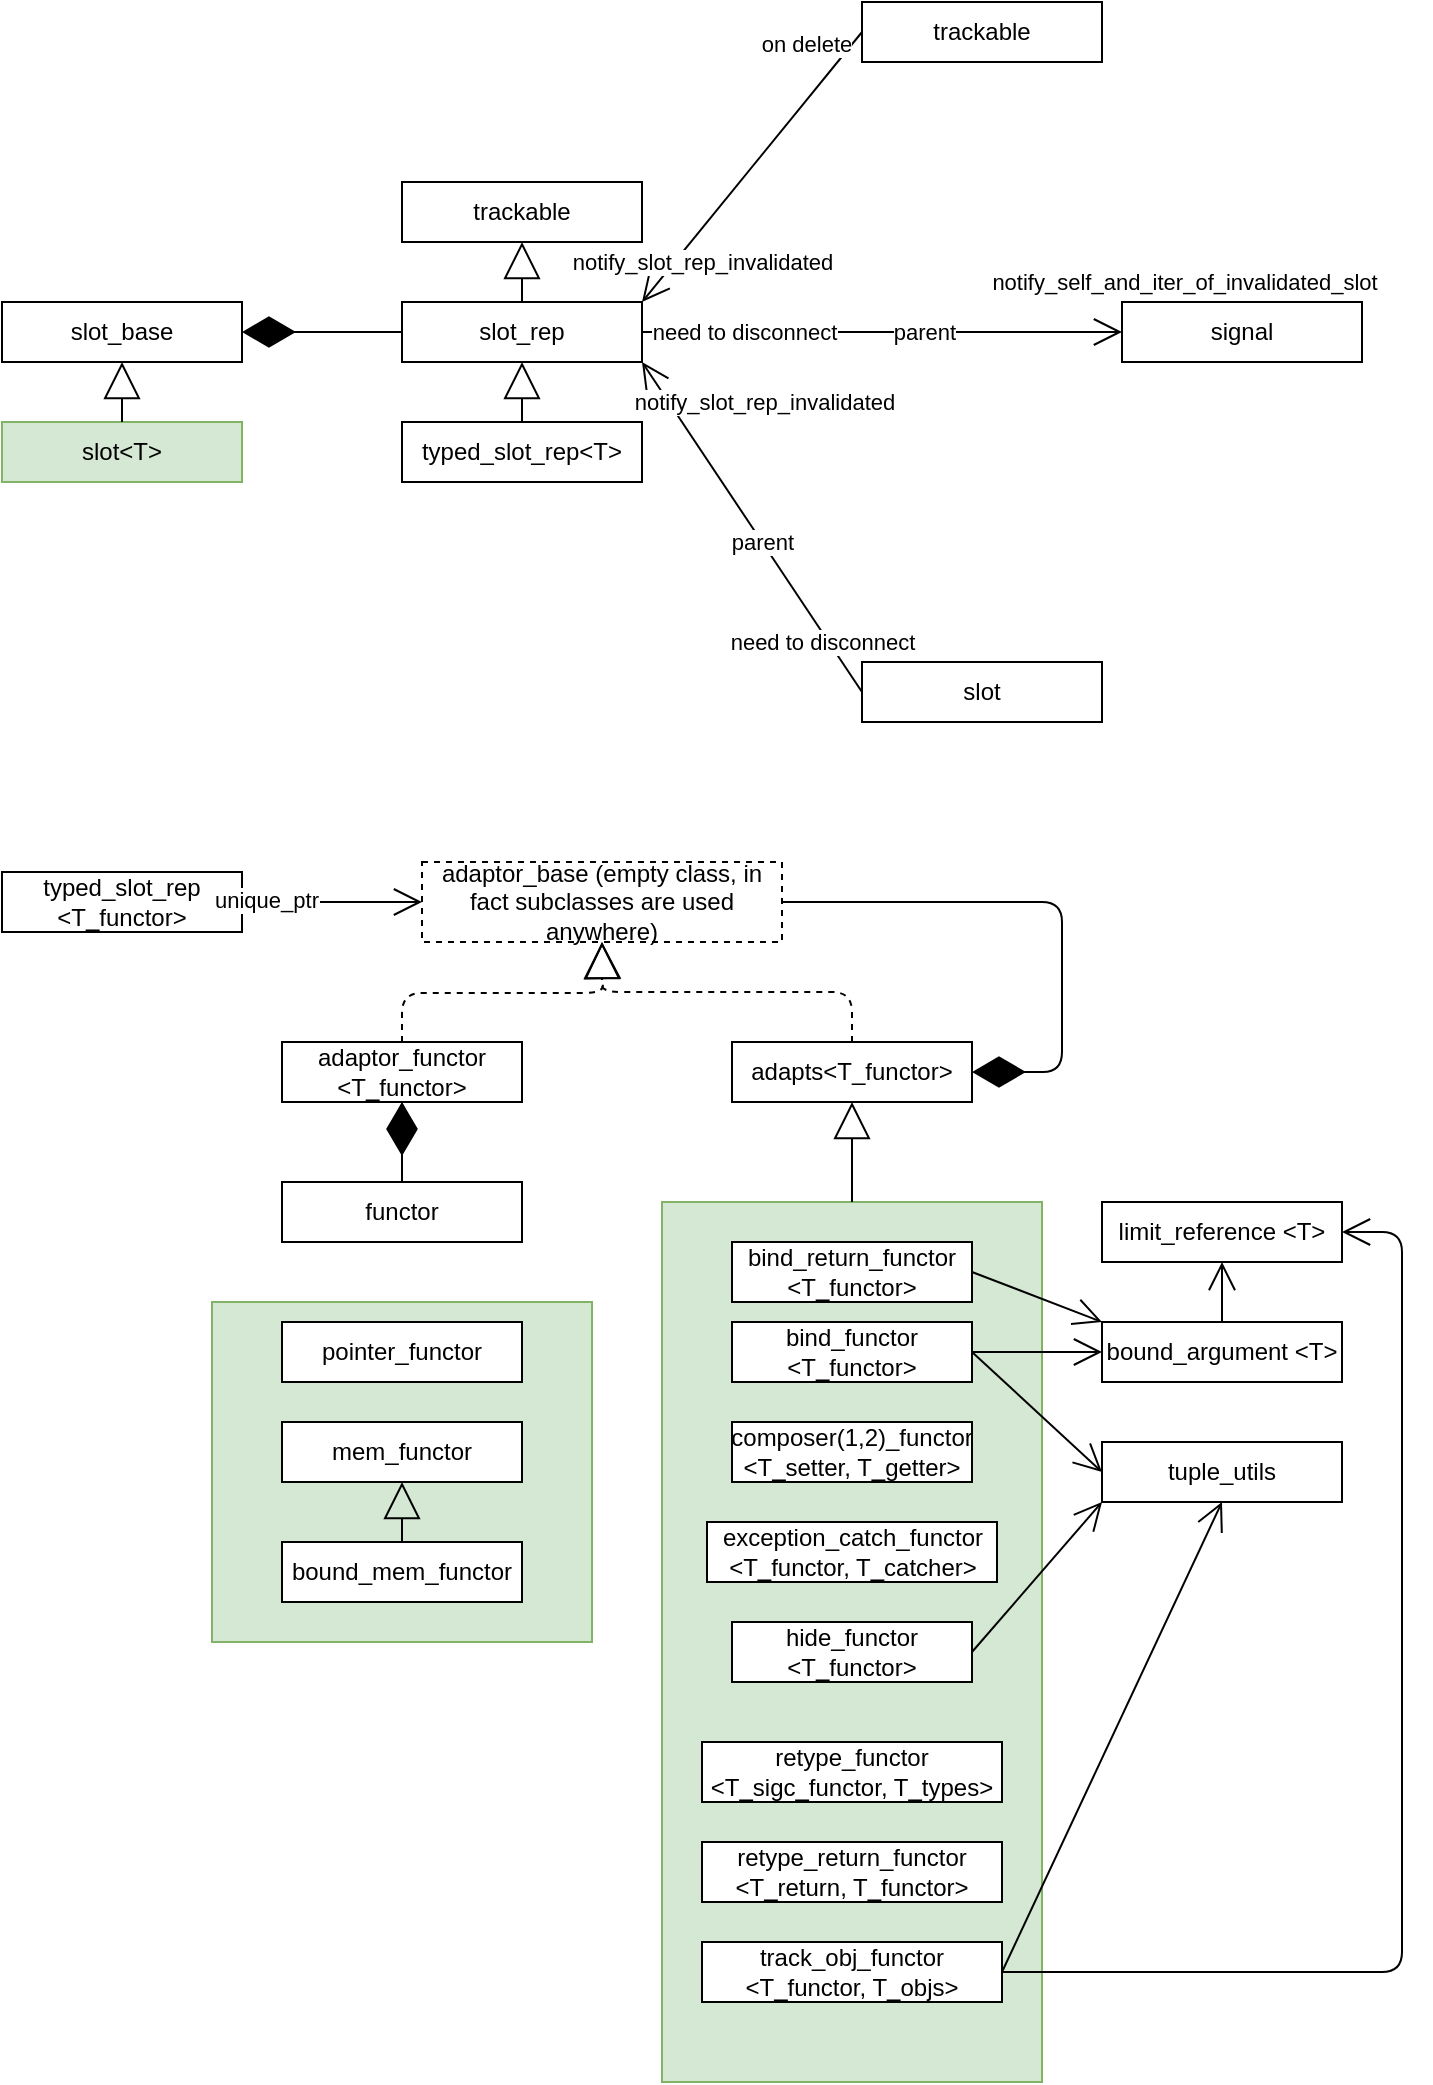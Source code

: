 <mxfile version="13.9.3" type="github" pages="2">
  <diagram id="jlnp2mi-9RoxGQrWistz" name="Page-1">
    <mxGraphModel dx="1038" dy="548" grid="1" gridSize="10" guides="1" tooltips="1" connect="1" arrows="1" fold="1" page="1" pageScale="1" pageWidth="827" pageHeight="1169" math="0" shadow="0">
      <root>
        <mxCell id="0" />
        <mxCell id="1" parent="0" />
        <mxCell id="ZHvjR-UZ-hKvnq4dms8H-22" value="" style="rounded=0;whiteSpace=wrap;html=1;fillColor=#d5e8d4;strokeColor=#82b366;" parent="1" vertex="1">
          <mxGeometry x="215" y="680" width="190" height="170" as="geometry" />
        </mxCell>
        <mxCell id="mmE7tZCUqvNhnk3p38ke-1" value="trackable" style="rounded=0;whiteSpace=wrap;html=1;" parent="1" vertex="1">
          <mxGeometry x="310" y="120" width="120" height="30" as="geometry" />
        </mxCell>
        <mxCell id="mmE7tZCUqvNhnk3p38ke-2" value="slot_rep" style="rounded=0;whiteSpace=wrap;html=1;" parent="1" vertex="1">
          <mxGeometry x="310" y="180" width="120" height="30" as="geometry" />
        </mxCell>
        <mxCell id="mmE7tZCUqvNhnk3p38ke-4" value="" style="endArrow=block;endSize=16;endFill=0;html=1;entryX=0.5;entryY=1;entryDx=0;entryDy=0;exitX=0.5;exitY=0;exitDx=0;exitDy=0;" parent="1" source="mmE7tZCUqvNhnk3p38ke-2" target="mmE7tZCUqvNhnk3p38ke-1" edge="1">
          <mxGeometry width="160" relative="1" as="geometry">
            <mxPoint x="260" y="280" as="sourcePoint" />
            <mxPoint x="420" y="280" as="targetPoint" />
          </mxGeometry>
        </mxCell>
        <mxCell id="mmE7tZCUqvNhnk3p38ke-5" value="typed_slot_rep&amp;lt;T&amp;gt;" style="rounded=0;whiteSpace=wrap;html=1;" parent="1" vertex="1">
          <mxGeometry x="310" y="240" width="120" height="30" as="geometry" />
        </mxCell>
        <mxCell id="mmE7tZCUqvNhnk3p38ke-6" value="" style="endArrow=block;endSize=16;endFill=0;html=1;entryX=0.5;entryY=1;entryDx=0;entryDy=0;exitX=0.5;exitY=0;exitDx=0;exitDy=0;" parent="1" source="mmE7tZCUqvNhnk3p38ke-5" target="mmE7tZCUqvNhnk3p38ke-2" edge="1">
          <mxGeometry width="160" relative="1" as="geometry">
            <mxPoint x="380" y="190" as="sourcePoint" />
            <mxPoint x="380" y="160" as="targetPoint" />
          </mxGeometry>
        </mxCell>
        <mxCell id="mmE7tZCUqvNhnk3p38ke-7" value="slot_base" style="rounded=0;whiteSpace=wrap;html=1;" parent="1" vertex="1">
          <mxGeometry x="110" y="180" width="120" height="30" as="geometry" />
        </mxCell>
        <mxCell id="mmE7tZCUqvNhnk3p38ke-9" value="" style="endArrow=diamondThin;endFill=1;endSize=24;html=1;entryX=1;entryY=0.5;entryDx=0;entryDy=0;exitX=0;exitY=0.5;exitDx=0;exitDy=0;" parent="1" source="mmE7tZCUqvNhnk3p38ke-2" target="mmE7tZCUqvNhnk3p38ke-7" edge="1">
          <mxGeometry width="160" relative="1" as="geometry">
            <mxPoint x="140" y="280" as="sourcePoint" />
            <mxPoint x="300" y="280" as="targetPoint" />
          </mxGeometry>
        </mxCell>
        <mxCell id="mmE7tZCUqvNhnk3p38ke-10" value="slot&amp;lt;T&amp;gt;" style="rounded=0;whiteSpace=wrap;html=1;fillColor=#d5e8d4;strokeColor=#82b366;" parent="1" vertex="1">
          <mxGeometry x="110" y="240" width="120" height="30" as="geometry" />
        </mxCell>
        <mxCell id="mmE7tZCUqvNhnk3p38ke-11" value="" style="endArrow=block;endSize=16;endFill=0;html=1;entryX=0.5;entryY=1;entryDx=0;entryDy=0;exitX=0.5;exitY=0;exitDx=0;exitDy=0;" parent="1" source="mmE7tZCUqvNhnk3p38ke-10" target="mmE7tZCUqvNhnk3p38ke-7" edge="1">
          <mxGeometry width="160" relative="1" as="geometry">
            <mxPoint x="380" y="250" as="sourcePoint" />
            <mxPoint x="380" y="220" as="targetPoint" />
          </mxGeometry>
        </mxCell>
        <mxCell id="mmE7tZCUqvNhnk3p38ke-12" value="trackable" style="rounded=0;whiteSpace=wrap;html=1;" parent="1" vertex="1">
          <mxGeometry x="540" y="30" width="120" height="30" as="geometry" />
        </mxCell>
        <mxCell id="mmE7tZCUqvNhnk3p38ke-13" value="" style="endArrow=open;endFill=1;endSize=12;html=1;exitX=0;exitY=0.5;exitDx=0;exitDy=0;" parent="1" source="mmE7tZCUqvNhnk3p38ke-12" edge="1">
          <mxGeometry width="160" relative="1" as="geometry">
            <mxPoint x="420" y="280" as="sourcePoint" />
            <mxPoint x="430" y="180" as="targetPoint" />
          </mxGeometry>
        </mxCell>
        <mxCell id="mmE7tZCUqvNhnk3p38ke-14" value="notify_slot_rep_invalidated" style="edgeLabel;html=1;align=center;verticalAlign=middle;resizable=0;points=[];" parent="mmE7tZCUqvNhnk3p38ke-13" vertex="1" connectable="0">
          <mxGeometry x="0.691" relative="1" as="geometry">
            <mxPoint x="12.86" y="1.04" as="offset" />
          </mxGeometry>
        </mxCell>
        <mxCell id="mmE7tZCUqvNhnk3p38ke-15" value="on delete" style="edgeLabel;html=1;align=center;verticalAlign=middle;resizable=0;points=[];" parent="mmE7tZCUqvNhnk3p38ke-13" vertex="1" connectable="0">
          <mxGeometry x="-0.709" relative="1" as="geometry">
            <mxPoint x="-12.11" y="-13.94" as="offset" />
          </mxGeometry>
        </mxCell>
        <mxCell id="mmE7tZCUqvNhnk3p38ke-16" value="signal" style="rounded=0;whiteSpace=wrap;html=1;" parent="1" vertex="1">
          <mxGeometry x="670" y="180" width="120" height="30" as="geometry" />
        </mxCell>
        <mxCell id="mmE7tZCUqvNhnk3p38ke-21" value="" style="endArrow=open;endFill=1;endSize=12;html=1;exitX=1;exitY=0.5;exitDx=0;exitDy=0;entryX=0;entryY=0.5;entryDx=0;entryDy=0;" parent="1" source="mmE7tZCUqvNhnk3p38ke-2" target="mmE7tZCUqvNhnk3p38ke-16" edge="1">
          <mxGeometry width="160" relative="1" as="geometry">
            <mxPoint x="560" y="145" as="sourcePoint" />
            <mxPoint x="610" y="195" as="targetPoint" />
          </mxGeometry>
        </mxCell>
        <mxCell id="mmE7tZCUqvNhnk3p38ke-25" value="parent" style="edgeLabel;html=1;align=center;verticalAlign=middle;resizable=0;points=[];" parent="mmE7tZCUqvNhnk3p38ke-21" vertex="1" connectable="0">
          <mxGeometry x="0.819" y="1" relative="1" as="geometry">
            <mxPoint x="-78" y="1" as="offset" />
          </mxGeometry>
        </mxCell>
        <mxCell id="mmE7tZCUqvNhnk3p38ke-32" value="need to disconnect" style="edgeLabel;html=1;align=center;verticalAlign=middle;resizable=0;points=[];" parent="mmE7tZCUqvNhnk3p38ke-21" vertex="1" connectable="0">
          <mxGeometry x="-0.863" relative="1" as="geometry">
            <mxPoint x="34" as="offset" />
          </mxGeometry>
        </mxCell>
        <mxCell id="mmE7tZCUqvNhnk3p38ke-33" value="notify_self_and_iter_of_invalidated_slot" style="edgeLabel;html=1;align=center;verticalAlign=middle;resizable=0;points=[];" parent="mmE7tZCUqvNhnk3p38ke-21" vertex="1" connectable="0">
          <mxGeometry x="0.637" y="2" relative="1" as="geometry">
            <mxPoint x="74" y="-23" as="offset" />
          </mxGeometry>
        </mxCell>
        <mxCell id="mmE7tZCUqvNhnk3p38ke-26" value="" style="endArrow=open;endFill=1;endSize=12;html=1;entryX=1;entryY=1;entryDx=0;entryDy=0;exitX=0;exitY=0.5;exitDx=0;exitDy=0;" parent="1" source="mmE7tZCUqvNhnk3p38ke-28" target="mmE7tZCUqvNhnk3p38ke-2" edge="1">
          <mxGeometry width="160" relative="1" as="geometry">
            <mxPoint x="640" y="330" as="sourcePoint" />
            <mxPoint x="690" y="250" as="targetPoint" />
          </mxGeometry>
        </mxCell>
        <mxCell id="mmE7tZCUqvNhnk3p38ke-27" value="parent" style="edgeLabel;html=1;align=center;verticalAlign=middle;resizable=0;points=[];" parent="mmE7tZCUqvNhnk3p38ke-26" vertex="1" connectable="0">
          <mxGeometry x="0.819" y="1" relative="1" as="geometry">
            <mxPoint x="50.68" y="74.21" as="offset" />
          </mxGeometry>
        </mxCell>
        <mxCell id="mmE7tZCUqvNhnk3p38ke-29" value="need to disconnect" style="edgeLabel;html=1;align=center;verticalAlign=middle;resizable=0;points=[];" parent="mmE7tZCUqvNhnk3p38ke-26" vertex="1" connectable="0">
          <mxGeometry x="-0.638" y="2" relative="1" as="geometry">
            <mxPoint x="1.63" y="3.84" as="offset" />
          </mxGeometry>
        </mxCell>
        <mxCell id="mmE7tZCUqvNhnk3p38ke-31" value="notify_slot_rep_invalidated" style="edgeLabel;html=1;align=center;verticalAlign=middle;resizable=0;points=[];" parent="mmE7tZCUqvNhnk3p38ke-26" vertex="1" connectable="0">
          <mxGeometry x="0.762" relative="1" as="geometry">
            <mxPoint x="47.07" as="offset" />
          </mxGeometry>
        </mxCell>
        <mxCell id="mmE7tZCUqvNhnk3p38ke-28" value="slot" style="rounded=0;whiteSpace=wrap;html=1;" parent="1" vertex="1">
          <mxGeometry x="540" y="360" width="120" height="30" as="geometry" />
        </mxCell>
        <mxCell id="ZHvjR-UZ-hKvnq4dms8H-1" value="typed_slot_rep &amp;lt;T_functor&amp;gt;" style="rounded=0;whiteSpace=wrap;html=1;" parent="1" vertex="1">
          <mxGeometry x="110" y="465" width="120" height="30" as="geometry" />
        </mxCell>
        <mxCell id="ZHvjR-UZ-hKvnq4dms8H-4" value="adaptor_functor &amp;lt;T_functor&amp;gt;" style="rounded=0;whiteSpace=wrap;html=1;" parent="1" vertex="1">
          <mxGeometry x="250" y="550" width="120" height="30" as="geometry" />
        </mxCell>
        <mxCell id="ZHvjR-UZ-hKvnq4dms8H-5" value="adaptor_base (empty class, in fact subclasses are used anywhere)" style="rounded=0;whiteSpace=wrap;html=1;dashed=1;" parent="1" vertex="1">
          <mxGeometry x="320" y="460" width="180" height="40" as="geometry" />
        </mxCell>
        <mxCell id="ZHvjR-UZ-hKvnq4dms8H-6" value="adapts&amp;lt;T_functor&amp;gt;" style="rounded=0;whiteSpace=wrap;html=1;" parent="1" vertex="1">
          <mxGeometry x="475" y="550" width="120" height="30" as="geometry" />
        </mxCell>
        <mxCell id="ZHvjR-UZ-hKvnq4dms8H-7" value="" style="endArrow=block;endSize=16;endFill=0;html=1;exitX=0.5;exitY=0;exitDx=0;exitDy=0;edgeStyle=orthogonalEdgeStyle;dashed=1;" parent="1" source="ZHvjR-UZ-hKvnq4dms8H-4" edge="1">
          <mxGeometry width="160" relative="1" as="geometry">
            <mxPoint x="380" y="200" as="sourcePoint" />
            <mxPoint x="410" y="500" as="targetPoint" />
          </mxGeometry>
        </mxCell>
        <mxCell id="ZHvjR-UZ-hKvnq4dms8H-8" value="" style="endArrow=block;endSize=16;endFill=0;html=1;exitX=0.5;exitY=0;exitDx=0;exitDy=0;edgeStyle=orthogonalEdgeStyle;dashed=1;entryX=0.5;entryY=1;entryDx=0;entryDy=0;" parent="1" source="ZHvjR-UZ-hKvnq4dms8H-6" target="ZHvjR-UZ-hKvnq4dms8H-5" edge="1">
          <mxGeometry width="160" relative="1" as="geometry">
            <mxPoint x="320" y="560" as="sourcePoint" />
            <mxPoint x="400" y="500" as="targetPoint" />
          </mxGeometry>
        </mxCell>
        <mxCell id="ZHvjR-UZ-hKvnq4dms8H-9" value="" style="endArrow=open;endFill=1;endSize=12;html=1;exitX=1;exitY=0.5;exitDx=0;exitDy=0;entryX=0;entryY=0.5;entryDx=0;entryDy=0;" parent="1" source="ZHvjR-UZ-hKvnq4dms8H-1" target="ZHvjR-UZ-hKvnq4dms8H-5" edge="1">
          <mxGeometry width="160" relative="1" as="geometry">
            <mxPoint x="310" y="410" as="sourcePoint" />
            <mxPoint x="470" y="410" as="targetPoint" />
          </mxGeometry>
        </mxCell>
        <mxCell id="ZHvjR-UZ-hKvnq4dms8H-10" value="unique_ptr" style="edgeLabel;html=1;align=center;verticalAlign=middle;resizable=0;points=[];" parent="ZHvjR-UZ-hKvnq4dms8H-9" vertex="1" connectable="0">
          <mxGeometry x="-0.731" y="1" relative="1" as="geometry">
            <mxPoint as="offset" />
          </mxGeometry>
        </mxCell>
        <mxCell id="ZHvjR-UZ-hKvnq4dms8H-11" value="" style="endArrow=diamondThin;endFill=1;endSize=24;html=1;entryX=0.5;entryY=1;entryDx=0;entryDy=0;" parent="1" target="ZHvjR-UZ-hKvnq4dms8H-4" edge="1">
          <mxGeometry width="160" relative="1" as="geometry">
            <mxPoint x="310" y="630" as="sourcePoint" />
            <mxPoint x="250" y="620" as="targetPoint" />
          </mxGeometry>
        </mxCell>
        <mxCell id="ZHvjR-UZ-hKvnq4dms8H-14" value="" style="edgeStyle=orthogonalEdgeStyle;rounded=0;orthogonalLoop=1;jettySize=auto;html=1;" parent="1" source="ZHvjR-UZ-hKvnq4dms8H-13" target="ZHvjR-UZ-hKvnq4dms8H-4" edge="1">
          <mxGeometry relative="1" as="geometry" />
        </mxCell>
        <mxCell id="ZHvjR-UZ-hKvnq4dms8H-13" value="functor" style="rounded=0;whiteSpace=wrap;html=1;" parent="1" vertex="1">
          <mxGeometry x="250" y="620" width="120" height="30" as="geometry" />
        </mxCell>
        <mxCell id="ZHvjR-UZ-hKvnq4dms8H-15" value="" style="endArrow=diamondThin;endFill=1;endSize=24;html=1;entryX=1;entryY=0.5;entryDx=0;entryDy=0;edgeStyle=orthogonalEdgeStyle;exitX=1;exitY=0.5;exitDx=0;exitDy=0;" parent="1" source="ZHvjR-UZ-hKvnq4dms8H-5" target="ZHvjR-UZ-hKvnq4dms8H-6" edge="1">
          <mxGeometry width="160" relative="1" as="geometry">
            <mxPoint x="290" y="730" as="sourcePoint" />
            <mxPoint x="450" y="730" as="targetPoint" />
            <Array as="points">
              <mxPoint x="640" y="480" />
              <mxPoint x="640" y="565" />
            </Array>
          </mxGeometry>
        </mxCell>
        <mxCell id="ZHvjR-UZ-hKvnq4dms8H-16" value="pointer_functor" style="rounded=0;whiteSpace=wrap;html=1;" parent="1" vertex="1">
          <mxGeometry x="250" y="690" width="120" height="30" as="geometry" />
        </mxCell>
        <mxCell id="ZHvjR-UZ-hKvnq4dms8H-17" value="mem_functor" style="rounded=0;whiteSpace=wrap;html=1;" parent="1" vertex="1">
          <mxGeometry x="250" y="740" width="120" height="30" as="geometry" />
        </mxCell>
        <mxCell id="ZHvjR-UZ-hKvnq4dms8H-19" value="bound_mem_functor" style="rounded=0;whiteSpace=wrap;html=1;" parent="1" vertex="1">
          <mxGeometry x="250" y="800" width="120" height="30" as="geometry" />
        </mxCell>
        <mxCell id="ZHvjR-UZ-hKvnq4dms8H-20" value="" style="endArrow=block;endSize=16;endFill=0;html=1;entryX=0.5;entryY=1;entryDx=0;entryDy=0;exitX=0.5;exitY=0;exitDx=0;exitDy=0;" parent="1" source="ZHvjR-UZ-hKvnq4dms8H-19" target="ZHvjR-UZ-hKvnq4dms8H-17" edge="1">
          <mxGeometry width="160" relative="1" as="geometry">
            <mxPoint x="210" y="660" as="sourcePoint" />
            <mxPoint x="370" y="660" as="targetPoint" />
          </mxGeometry>
        </mxCell>
        <mxCell id="ZHvjR-UZ-hKvnq4dms8H-23" value="" style="rounded=0;whiteSpace=wrap;html=1;fillColor=#d5e8d4;strokeColor=#82b366;" parent="1" vertex="1">
          <mxGeometry x="440" y="630" width="190" height="440" as="geometry" />
        </mxCell>
        <mxCell id="ZHvjR-UZ-hKvnq4dms8H-24" value="bind_functor &amp;lt;T_functor&amp;gt;" style="rounded=0;whiteSpace=wrap;html=1;" parent="1" vertex="1">
          <mxGeometry x="475" y="690" width="120" height="30" as="geometry" />
        </mxCell>
        <mxCell id="ZHvjR-UZ-hKvnq4dms8H-25" value="bind_return_functor &amp;lt;T_functor&amp;gt;" style="rounded=0;whiteSpace=wrap;html=1;" parent="1" vertex="1">
          <mxGeometry x="475" y="650" width="120" height="30" as="geometry" />
        </mxCell>
        <mxCell id="ZHvjR-UZ-hKvnq4dms8H-26" value="bound_argument &amp;lt;T&amp;gt;" style="rounded=0;whiteSpace=wrap;html=1;" parent="1" vertex="1">
          <mxGeometry x="660" y="690" width="120" height="30" as="geometry" />
        </mxCell>
        <mxCell id="ZHvjR-UZ-hKvnq4dms8H-27" value="limit_reference &amp;lt;T&amp;gt;" style="rounded=0;whiteSpace=wrap;html=1;" parent="1" vertex="1">
          <mxGeometry x="660" y="630" width="120" height="30" as="geometry" />
        </mxCell>
        <mxCell id="ZHvjR-UZ-hKvnq4dms8H-28" value="" style="endArrow=open;endFill=1;endSize=12;html=1;exitX=0.5;exitY=0;exitDx=0;exitDy=0;entryX=0.5;entryY=1;entryDx=0;entryDy=0;" parent="1" source="ZHvjR-UZ-hKvnq4dms8H-26" target="ZHvjR-UZ-hKvnq4dms8H-27" edge="1">
          <mxGeometry width="160" relative="1" as="geometry">
            <mxPoint x="650" y="760" as="sourcePoint" />
            <mxPoint x="810" y="760" as="targetPoint" />
          </mxGeometry>
        </mxCell>
        <mxCell id="ZHvjR-UZ-hKvnq4dms8H-29" value="" style="endArrow=open;endFill=1;endSize=12;html=1;exitX=1;exitY=0.5;exitDx=0;exitDy=0;entryX=0;entryY=0;entryDx=0;entryDy=0;" parent="1" source="ZHvjR-UZ-hKvnq4dms8H-25" target="ZHvjR-UZ-hKvnq4dms8H-26" edge="1">
          <mxGeometry width="160" relative="1" as="geometry">
            <mxPoint x="620" y="800" as="sourcePoint" />
            <mxPoint x="780" y="800" as="targetPoint" />
          </mxGeometry>
        </mxCell>
        <mxCell id="ZHvjR-UZ-hKvnq4dms8H-30" value="" style="endArrow=open;endFill=1;endSize=12;html=1;exitX=1;exitY=0.5;exitDx=0;exitDy=0;entryX=0;entryY=0.5;entryDx=0;entryDy=0;" parent="1" source="ZHvjR-UZ-hKvnq4dms8H-24" target="ZHvjR-UZ-hKvnq4dms8H-26" edge="1">
          <mxGeometry width="160" relative="1" as="geometry">
            <mxPoint x="605" y="675" as="sourcePoint" />
            <mxPoint x="670" y="715" as="targetPoint" />
          </mxGeometry>
        </mxCell>
        <mxCell id="ZHvjR-UZ-hKvnq4dms8H-31" value="tuple_utils" style="rounded=0;whiteSpace=wrap;html=1;" parent="1" vertex="1">
          <mxGeometry x="660" y="750" width="120" height="30" as="geometry" />
        </mxCell>
        <mxCell id="ZHvjR-UZ-hKvnq4dms8H-32" value="" style="endArrow=open;endFill=1;endSize=12;html=1;exitX=1;exitY=0.5;exitDx=0;exitDy=0;entryX=0;entryY=0.5;entryDx=0;entryDy=0;" parent="1" source="ZHvjR-UZ-hKvnq4dms8H-24" target="ZHvjR-UZ-hKvnq4dms8H-31" edge="1">
          <mxGeometry width="160" relative="1" as="geometry">
            <mxPoint x="605" y="715" as="sourcePoint" />
            <mxPoint x="670" y="715" as="targetPoint" />
          </mxGeometry>
        </mxCell>
        <mxCell id="ZHvjR-UZ-hKvnq4dms8H-33" value="composer(1,2)_functor &amp;lt;T_setter, T_getter&amp;gt;" style="rounded=0;whiteSpace=wrap;html=1;" parent="1" vertex="1">
          <mxGeometry x="475" y="740" width="120" height="30" as="geometry" />
        </mxCell>
        <mxCell id="ZHvjR-UZ-hKvnq4dms8H-34" value="exception_catch_functor &amp;lt;T_functor, T_catcher&amp;gt;" style="rounded=0;whiteSpace=wrap;html=1;" parent="1" vertex="1">
          <mxGeometry x="462.5" y="790" width="145" height="30" as="geometry" />
        </mxCell>
        <mxCell id="ZHvjR-UZ-hKvnq4dms8H-35" value="hide_functor &amp;lt;T_functor&amp;gt;" style="rounded=0;whiteSpace=wrap;html=1;" parent="1" vertex="1">
          <mxGeometry x="475" y="840" width="120" height="30" as="geometry" />
        </mxCell>
        <mxCell id="ZHvjR-UZ-hKvnq4dms8H-36" value="" style="endArrow=open;endFill=1;endSize=12;html=1;exitX=1;exitY=0.5;exitDx=0;exitDy=0;entryX=0;entryY=1;entryDx=0;entryDy=0;" parent="1" source="ZHvjR-UZ-hKvnq4dms8H-35" target="ZHvjR-UZ-hKvnq4dms8H-31" edge="1">
          <mxGeometry width="160" relative="1" as="geometry">
            <mxPoint x="640" y="890" as="sourcePoint" />
            <mxPoint x="800" y="890" as="targetPoint" />
          </mxGeometry>
        </mxCell>
        <mxCell id="ZHvjR-UZ-hKvnq4dms8H-37" value="retype_return_functor &amp;lt;T_return, T_functor&amp;gt;" style="rounded=0;whiteSpace=wrap;html=1;" parent="1" vertex="1">
          <mxGeometry x="460" y="950" width="150" height="30" as="geometry" />
        </mxCell>
        <mxCell id="ZHvjR-UZ-hKvnq4dms8H-38" value="" style="endArrow=open;endFill=1;endSize=12;html=1;exitX=1;exitY=0.5;exitDx=0;exitDy=0;entryX=0.5;entryY=1;entryDx=0;entryDy=0;" parent="1" source="ZHvjR-UZ-hKvnq4dms8H-40" target="ZHvjR-UZ-hKvnq4dms8H-31" edge="1">
          <mxGeometry width="160" relative="1" as="geometry">
            <mxPoint x="650" y="910" as="sourcePoint" />
            <mxPoint x="810" y="910" as="targetPoint" />
          </mxGeometry>
        </mxCell>
        <mxCell id="ZHvjR-UZ-hKvnq4dms8H-39" value="retype_functor &amp;lt;T_sigc_functor, T_types&amp;gt;" style="rounded=0;whiteSpace=wrap;html=1;" parent="1" vertex="1">
          <mxGeometry x="460" y="900" width="150" height="30" as="geometry" />
        </mxCell>
        <mxCell id="ZHvjR-UZ-hKvnq4dms8H-40" value="track_obj_functor &amp;lt;T_functor, T_objs&amp;gt;" style="rounded=0;whiteSpace=wrap;html=1;" parent="1" vertex="1">
          <mxGeometry x="460" y="1000" width="150" height="30" as="geometry" />
        </mxCell>
        <mxCell id="ZHvjR-UZ-hKvnq4dms8H-41" value="" style="endArrow=open;endFill=1;endSize=12;html=1;exitX=1;exitY=0.5;exitDx=0;exitDy=0;entryX=1;entryY=0.5;entryDx=0;entryDy=0;edgeStyle=orthogonalEdgeStyle;" parent="1" source="ZHvjR-UZ-hKvnq4dms8H-40" target="ZHvjR-UZ-hKvnq4dms8H-27" edge="1">
          <mxGeometry width="160" relative="1" as="geometry">
            <mxPoint x="620" y="1025" as="sourcePoint" />
            <mxPoint x="730" y="790" as="targetPoint" />
            <Array as="points">
              <mxPoint x="810" y="1015" />
              <mxPoint x="810" y="645" />
            </Array>
          </mxGeometry>
        </mxCell>
        <mxCell id="ZHvjR-UZ-hKvnq4dms8H-42" value="" style="endArrow=block;endSize=16;endFill=0;html=1;entryX=0.5;entryY=1;entryDx=0;entryDy=0;exitX=0.5;exitY=0;exitDx=0;exitDy=0;" parent="1" source="ZHvjR-UZ-hKvnq4dms8H-23" target="ZHvjR-UZ-hKvnq4dms8H-6" edge="1">
          <mxGeometry width="160" relative="1" as="geometry">
            <mxPoint x="90" y="950" as="sourcePoint" />
            <mxPoint x="250" y="950" as="targetPoint" />
          </mxGeometry>
        </mxCell>
      </root>
    </mxGraphModel>
  </diagram>
  <diagram id="EerKm_yr1ArU7ENhH1Vv" name="Page-2">
    <mxGraphModel dx="1038" dy="548" grid="1" gridSize="10" guides="1" tooltips="1" connect="1" arrows="1" fold="1" page="1" pageScale="1" pageWidth="827" pageHeight="1169" math="0" shadow="0">
      <root>
        <mxCell id="jtG3Qas4GacRwiFC4yxC-0" />
        <mxCell id="jtG3Qas4GacRwiFC4yxC-1" parent="jtG3Qas4GacRwiFC4yxC-0" />
        <mxCell id="ySvGSbBq-kJYkTy_xrLj-0" value="signal_impl" style="rounded=0;whiteSpace=wrap;html=1;verticalAlign=top;labelPosition=center;verticalLabelPosition=middle;align=right;" parent="jtG3Qas4GacRwiFC4yxC-1" vertex="1">
          <mxGeometry x="160" y="70" width="510" height="180" as="geometry" />
        </mxCell>
        <mxCell id="ySvGSbBq-kJYkTy_xrLj-7" value="" style="endArrow=none;html=1;exitX=1;exitY=0.5;exitDx=0;exitDy=0;entryX=0;entryY=0.5;entryDx=0;entryDy=0;" parent="jtG3Qas4GacRwiFC4yxC-1" source="ySvGSbBq-kJYkTy_xrLj-1" target="ySvGSbBq-kJYkTy_xrLj-5" edge="1">
          <mxGeometry width="50" height="50" relative="1" as="geometry">
            <mxPoint x="390" y="400" as="sourcePoint" />
            <mxPoint x="440" y="350" as="targetPoint" />
          </mxGeometry>
        </mxCell>
        <mxCell id="ySvGSbBq-kJYkTy_xrLj-1" value="" style="rounded=0;whiteSpace=wrap;html=1;align=right;" parent="jtG3Qas4GacRwiFC4yxC-1" vertex="1">
          <mxGeometry x="180" y="190" width="50" height="30" as="geometry" />
        </mxCell>
        <mxCell id="ySvGSbBq-kJYkTy_xrLj-2" value="" style="rounded=0;whiteSpace=wrap;html=1;align=right;" parent="jtG3Qas4GacRwiFC4yxC-1" vertex="1">
          <mxGeometry x="260" y="190" width="50" height="30" as="geometry" />
        </mxCell>
        <mxCell id="ySvGSbBq-kJYkTy_xrLj-3" value="" style="rounded=0;whiteSpace=wrap;html=1;align=right;" parent="jtG3Qas4GacRwiFC4yxC-1" vertex="1">
          <mxGeometry x="340" y="190" width="50" height="30" as="geometry" />
        </mxCell>
        <mxCell id="ySvGSbBq-kJYkTy_xrLj-4" value="slot_base" style="rounded=0;whiteSpace=wrap;html=1;align=center;" parent="jtG3Qas4GacRwiFC4yxC-1" vertex="1">
          <mxGeometry x="420" y="190" width="126" height="30" as="geometry" />
        </mxCell>
        <mxCell id="ySvGSbBq-kJYkTy_xrLj-5" value="" style="rounded=0;whiteSpace=wrap;html=1;align=right;" parent="jtG3Qas4GacRwiFC4yxC-1" vertex="1">
          <mxGeometry x="580" y="190" width="50" height="30" as="geometry" />
        </mxCell>
        <mxCell id="ySvGSbBq-kJYkTy_xrLj-8" value="std::enable_shared_from_this: control *this* object time life when a slot is running." style="shape=note;strokeWidth=2;fontSize=12;size=20;whiteSpace=wrap;html=1;fillColor=#fff2cc;strokeColor=#d6b656;fontColor=#666600;align=left;" parent="jtG3Qas4GacRwiFC4yxC-1" vertex="1">
          <mxGeometry x="170" y="80" width="420" height="30" as="geometry" />
        </mxCell>
        <mxCell id="ySvGSbBq-kJYkTy_xrLj-9" value="exec_count_: avoid invalidating the list iterator when the list is being iterated (e.g. emit)." style="shape=note;strokeWidth=2;fontSize=12;size=20;whiteSpace=wrap;html=1;fillColor=#fff2cc;strokeColor=#d6b656;fontColor=#666600;align=left;" parent="jtG3Qas4GacRwiFC4yxC-1" vertex="1">
          <mxGeometry x="170" y="120" width="430" height="30" as="geometry" />
        </mxCell>
        <mxCell id="lypTs0RRJmFXWEtHOSVK-0" value="signal_base" style="rounded=0;whiteSpace=wrap;html=1;align=center;shadow=0;" parent="jtG3Qas4GacRwiFC4yxC-1" vertex="1">
          <mxGeometry x="352" y="350" width="126" height="30" as="geometry" />
        </mxCell>
        <mxCell id="lypTs0RRJmFXWEtHOSVK-2" value="signal_base" style="rounded=0;whiteSpace=wrap;html=1;align=center;shadow=0;" parent="jtG3Qas4GacRwiFC4yxC-1" vertex="1">
          <mxGeometry x="430" y="280" width="126" height="30" as="geometry" />
        </mxCell>
        <mxCell id="lypTs0RRJmFXWEtHOSVK-3" value="" style="endArrow=open;endFill=1;endSize=12;html=1;fontSize=12;exitX=0.5;exitY=0;exitDx=0;exitDy=0;entryX=0.5;entryY=1;entryDx=0;entryDy=0;" parent="jtG3Qas4GacRwiFC4yxC-1" source="lypTs0RRJmFXWEtHOSVK-0" target="ySvGSbBq-kJYkTy_xrLj-0" edge="1">
          <mxGeometry width="160" relative="1" as="geometry">
            <mxPoint x="330" y="260" as="sourcePoint" />
            <mxPoint x="490" y="260" as="targetPoint" />
          </mxGeometry>
        </mxCell>
        <mxCell id="lypTs0RRJmFXWEtHOSVK-9" value="shared_ptr" style="edgeLabel;html=1;align=center;verticalAlign=middle;resizable=0;points=[];fontSize=12;" parent="lypTs0RRJmFXWEtHOSVK-3" vertex="1" connectable="0">
          <mxGeometry x="-0.564" relative="1" as="geometry">
            <mxPoint as="offset" />
          </mxGeometry>
        </mxCell>
        <mxCell id="lypTs0RRJmFXWEtHOSVK-8" value="" style="endArrow=open;endFill=1;endSize=12;html=1;fontSize=12;exitX=0.5;exitY=0;exitDx=0;exitDy=0;entryX=0.5;entryY=1;entryDx=0;entryDy=0;" parent="jtG3Qas4GacRwiFC4yxC-1" source="lypTs0RRJmFXWEtHOSVK-2" target="ySvGSbBq-kJYkTy_xrLj-0" edge="1">
          <mxGeometry width="160" relative="1" as="geometry">
            <mxPoint x="425" y="330" as="sourcePoint" />
            <mxPoint x="460" y="270" as="targetPoint" />
          </mxGeometry>
        </mxCell>
        <mxCell id="lypTs0RRJmFXWEtHOSVK-10" value="shared_ptr" style="edgeLabel;html=1;align=center;verticalAlign=middle;resizable=0;points=[];fontSize=12;" parent="lypTs0RRJmFXWEtHOSVK-8" vertex="1" connectable="0">
          <mxGeometry x="-0.322" y="-1" relative="1" as="geometry">
            <mxPoint as="offset" />
          </mxGeometry>
        </mxCell>
        <mxCell id="lypTs0RRJmFXWEtHOSVK-11" value="signal_with_accumulator&amp;lt;T&amp;gt;" style="rounded=0;whiteSpace=wrap;html=1;align=center;shadow=0;" parent="jtG3Qas4GacRwiFC4yxC-1" vertex="1">
          <mxGeometry x="326" y="440" width="178" height="30" as="geometry" />
        </mxCell>
        <mxCell id="lypTs0RRJmFXWEtHOSVK-13" value="" style="endArrow=block;endSize=16;endFill=0;html=1;fontSize=12;entryX=0.5;entryY=1;entryDx=0;entryDy=0;exitX=0.5;exitY=0;exitDx=0;exitDy=0;" parent="jtG3Qas4GacRwiFC4yxC-1" source="lypTs0RRJmFXWEtHOSVK-11" target="lypTs0RRJmFXWEtHOSVK-0" edge="1">
          <mxGeometry width="160" relative="1" as="geometry">
            <mxPoint x="160" y="510" as="sourcePoint" />
            <mxPoint x="320" y="510" as="targetPoint" />
          </mxGeometry>
        </mxCell>
        <mxCell id="lypTs0RRJmFXWEtHOSVK-14" value="signal&amp;lt;T&amp;gt;" style="rounded=0;whiteSpace=wrap;html=1;align=center;shadow=0;fillColor=#d5e8d4;strokeColor=#82b366;" parent="jtG3Qas4GacRwiFC4yxC-1" vertex="1">
          <mxGeometry x="230" y="530" width="146" height="30" as="geometry" />
        </mxCell>
        <mxCell id="lypTs0RRJmFXWEtHOSVK-15" value="signal::accumulated&amp;lt;T&amp;gt;" style="rounded=0;whiteSpace=wrap;html=1;align=center;shadow=0;fillColor=#d5e8d4;strokeColor=#82b366;" parent="jtG3Qas4GacRwiFC4yxC-1" vertex="1">
          <mxGeometry x="460" y="530" width="150" height="30" as="geometry" />
        </mxCell>
        <mxCell id="lypTs0RRJmFXWEtHOSVK-16" value="" style="endArrow=block;endSize=16;endFill=0;html=1;fontSize=12;exitX=0.5;exitY=0;exitDx=0;exitDy=0;edgeStyle=orthogonalEdgeStyle;entryX=0.5;entryY=1;entryDx=0;entryDy=0;" parent="jtG3Qas4GacRwiFC4yxC-1" source="lypTs0RRJmFXWEtHOSVK-14" target="lypTs0RRJmFXWEtHOSVK-11" edge="1">
          <mxGeometry width="160" relative="1" as="geometry">
            <mxPoint x="425" y="450" as="sourcePoint" />
            <mxPoint x="415" y="460" as="targetPoint" />
          </mxGeometry>
        </mxCell>
        <mxCell id="lypTs0RRJmFXWEtHOSVK-17" value="" style="endArrow=block;endSize=16;endFill=0;html=1;fontSize=12;exitX=0.5;exitY=0;exitDx=0;exitDy=0;edgeStyle=orthogonalEdgeStyle;entryX=0.5;entryY=1;entryDx=0;entryDy=0;" parent="jtG3Qas4GacRwiFC4yxC-1" source="lypTs0RRJmFXWEtHOSVK-15" target="lypTs0RRJmFXWEtHOSVK-11" edge="1">
          <mxGeometry width="160" relative="1" as="geometry">
            <mxPoint x="313" y="540" as="sourcePoint" />
            <mxPoint x="420" y="470" as="targetPoint" />
          </mxGeometry>
        </mxCell>
        <mxCell id="lypTs0RRJmFXWEtHOSVK-18" value="connection" style="rounded=0;whiteSpace=wrap;html=1;align=center;shadow=0;fillColor=#d5e8d4;strokeColor=#82b366;" parent="jtG3Qas4GacRwiFC4yxC-1" vertex="1">
          <mxGeometry x="620" y="440" width="126" height="30" as="geometry" />
        </mxCell>
        <mxCell id="lypTs0RRJmFXWEtHOSVK-19" value="" style="endArrow=open;endSize=12;html=1;fontSize=12;exitX=1;exitY=0.5;exitDx=0;exitDy=0;entryX=0;entryY=0.5;entryDx=0;entryDy=0;opacity=50;shadow=0;sketch=0;" parent="jtG3Qas4GacRwiFC4yxC-1" source="lypTs0RRJmFXWEtHOSVK-11" target="lypTs0RRJmFXWEtHOSVK-18" edge="1">
          <mxGeometry width="160" relative="1" as="geometry">
            <mxPoint x="650" y="510" as="sourcePoint" />
            <mxPoint x="810" y="510" as="targetPoint" />
          </mxGeometry>
        </mxCell>
        <mxCell id="lypTs0RRJmFXWEtHOSVK-23" value="" style="endArrow=open;endFill=1;endSize=12;html=1;shadow=0;fontSize=12;entryX=1;entryY=1;entryDx=0;entryDy=0;exitX=0.5;exitY=0;exitDx=0;exitDy=0;" parent="jtG3Qas4GacRwiFC4yxC-1" source="lypTs0RRJmFXWEtHOSVK-18" target="ySvGSbBq-kJYkTy_xrLj-4" edge="1">
          <mxGeometry width="160" relative="1" as="geometry">
            <mxPoint x="630" y="350" as="sourcePoint" />
            <mxPoint x="790" y="350" as="targetPoint" />
          </mxGeometry>
        </mxCell>
        <mxCell id="lypTs0RRJmFXWEtHOSVK-24" value="sigc::weak_raw_ptr" style="edgeLabel;html=1;align=center;verticalAlign=middle;resizable=0;points=[];fontSize=12;" parent="lypTs0RRJmFXWEtHOSVK-23" vertex="1" connectable="0">
          <mxGeometry x="-0.835" y="-1" relative="1" as="geometry">
            <mxPoint x="-1" as="offset" />
          </mxGeometry>
        </mxCell>
        <mxCell id="3vlCBZB5YiK12i7cMm3r-0" value="internal::signal_emit&amp;lt;T&amp;gt;" style="rounded=0;whiteSpace=wrap;html=1;align=center;shadow=0;" parent="jtG3Qas4GacRwiFC4yxC-1" vertex="1">
          <mxGeometry x="60" y="440" width="146" height="30" as="geometry" />
        </mxCell>
        <mxCell id="3vlCBZB5YiK12i7cMm3r-1" value="" style="endArrow=open;endSize=12;html=1;fontSize=12;exitX=0.5;exitY=0;exitDx=0;exitDy=0;entryX=0.25;entryY=1;entryDx=0;entryDy=0;opacity=50;shadow=0;sketch=0;" parent="jtG3Qas4GacRwiFC4yxC-1" source="3vlCBZB5YiK12i7cMm3r-0" target="ySvGSbBq-kJYkTy_xrLj-0" edge="1">
          <mxGeometry width="160" relative="1" as="geometry">
            <mxPoint x="514" y="465" as="sourcePoint" />
            <mxPoint x="630" y="465" as="targetPoint" />
          </mxGeometry>
        </mxCell>
        <mxCell id="3vlCBZB5YiK12i7cMm3r-3" value="call emit" style="edgeLabel;html=1;align=center;verticalAlign=middle;resizable=0;points=[];fontSize=12;" parent="3vlCBZB5YiK12i7cMm3r-1" vertex="1" connectable="0">
          <mxGeometry x="-0.12" y="-4" relative="1" as="geometry">
            <mxPoint as="offset" />
          </mxGeometry>
        </mxCell>
        <mxCell id="3vlCBZB5YiK12i7cMm3r-4" value="" style="endArrow=open;endSize=12;html=1;fontSize=12;exitX=0;exitY=0.5;exitDx=0;exitDy=0;entryX=1;entryY=0.5;entryDx=0;entryDy=0;opacity=50;shadow=0;sketch=0;" parent="jtG3Qas4GacRwiFC4yxC-1" source="lypTs0RRJmFXWEtHOSVK-11" target="3vlCBZB5YiK12i7cMm3r-0" edge="1">
          <mxGeometry width="160" relative="1" as="geometry">
            <mxPoint x="143" y="450" as="sourcePoint" />
            <mxPoint x="297.5" y="260" as="targetPoint" />
          </mxGeometry>
        </mxCell>
        <mxCell id="3vlCBZB5YiK12i7cMm3r-5" value="call emit" style="edgeLabel;html=1;align=center;verticalAlign=middle;resizable=0;points=[];fontSize=12;" parent="3vlCBZB5YiK12i7cMm3r-4" vertex="1" connectable="0">
          <mxGeometry x="-0.12" y="-4" relative="1" as="geometry">
            <mxPoint y="-11" as="offset" />
          </mxGeometry>
        </mxCell>
        <mxCell id="3vlCBZB5YiK12i7cMm3r-6" value="pass signal_impl" style="edgeLabel;html=1;align=center;verticalAlign=middle;resizable=0;points=[];fontSize=12;" parent="3vlCBZB5YiK12i7cMm3r-4" vertex="1" connectable="0">
          <mxGeometry x="-0.153" relative="1" as="geometry">
            <mxPoint x="-5" y="15" as="offset" />
          </mxGeometry>
        </mxCell>
        <mxCell id="3vlCBZB5YiK12i7cMm3r-7" value="&lt;div&gt;Template specializations are available to optimize signal&lt;span&gt;&amp;nbsp;emission when no accumulator is used.&lt;/span&gt;&lt;/div&gt;" style="shape=note;strokeWidth=2;fontSize=12;size=20;whiteSpace=wrap;html=1;fillColor=#fff2cc;strokeColor=#d6b656;fontColor=#666600;align=left;" parent="jtG3Qas4GacRwiFC4yxC-1" vertex="1">
          <mxGeometry x="10" y="470" width="140" height="90" as="geometry" />
        </mxCell>
      </root>
    </mxGraphModel>
  </diagram>
</mxfile>
